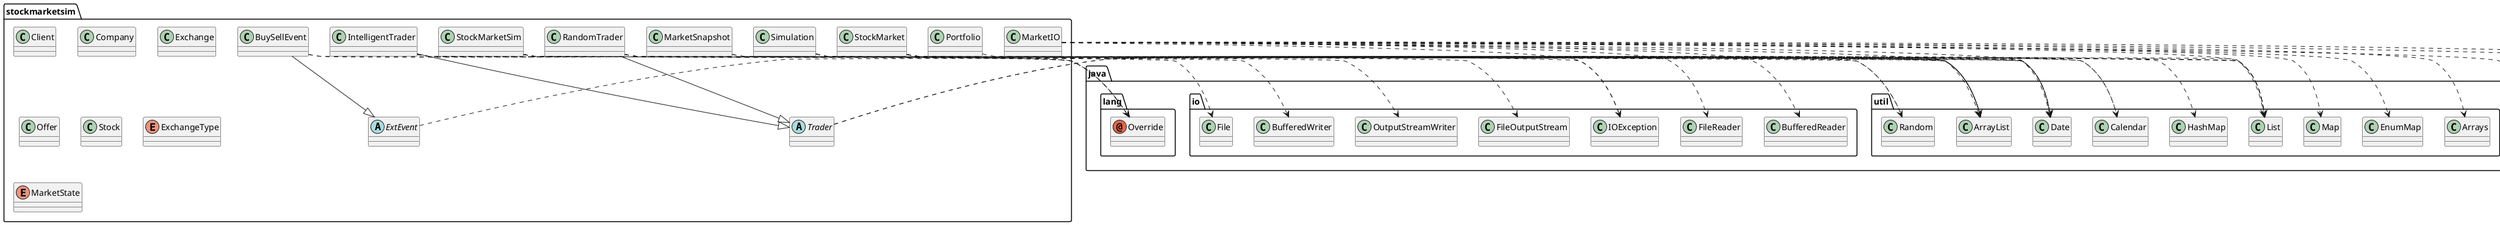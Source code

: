 @startuml
abstract class stockmarketsim.ExtEvent
abstract class stockmarketsim.Trader
annotation java.lang.Override
class java.io.BufferedReader
class java.io.BufferedWriter
class java.io.File
class java.io.FileOutputStream
class java.io.FileReader
class java.io.IOException
class java.io.OutputStreamWriter
class java.text.DateFormat
class java.text.ParseException
class java.text.SimpleDateFormat
class java.util.ArrayList
class java.util.Arrays
class java.util.Calendar
class java.util.Date
class java.util.EnumMap
class java.util.HashMap
class java.util.List
class java.util.Map
class java.util.Random
class stockmarketsim.BuySellEvent
class stockmarketsim.Client
class stockmarketsim.Company
class stockmarketsim.Exchange
class stockmarketsim.IntelligentTrader
class stockmarketsim.MarketIO
class stockmarketsim.MarketSnapshot
class stockmarketsim.Offer
class stockmarketsim.Portfolio
class stockmarketsim.RandomTrader
class stockmarketsim.Simulation
class stockmarketsim.Stock
class stockmarketsim.StockMarket
class stockmarketsim.StockMarketSim
enum stockmarketsim.ExchangeType
enum stockmarketsim.MarketState
stockmarketsim.ExtEvent ..> java.util.Date
stockmarketsim.Trader ..> java.util.ArrayList
stockmarketsim.Trader ..> java.util.List
stockmarketsim.BuySellEvent --|> stockmarketsim.ExtEvent
stockmarketsim.BuySellEvent ..> java.lang.Override
stockmarketsim.BuySellEvent ..> java.util.Date
stockmarketsim.IntelligentTrader --|> stockmarketsim.Trader
stockmarketsim.IntelligentTrader ..> java.lang.Override
stockmarketsim.IntelligentTrader ..> java.util.ArrayList
stockmarketsim.IntelligentTrader ..> java.util.Random
stockmarketsim.MarketIO ..> java.io.BufferedReader
stockmarketsim.MarketIO ..> java.io.FileReader
stockmarketsim.MarketIO ..> java.io.IOException
stockmarketsim.MarketIO ..> java.text.DateFormat
stockmarketsim.MarketIO ..> java.text.ParseException
stockmarketsim.MarketIO ..> java.text.SimpleDateFormat
stockmarketsim.MarketIO ..> java.util.ArrayList
stockmarketsim.MarketIO ..> java.util.Arrays
stockmarketsim.MarketIO ..> java.util.Date
stockmarketsim.MarketIO ..> java.util.EnumMap
stockmarketsim.MarketIO ..> java.util.List
stockmarketsim.MarketIO ..> java.util.Map
stockmarketsim.MarketSnapshot ..> java.util.ArrayList
stockmarketsim.MarketSnapshot ..> java.util.Date
stockmarketsim.Portfolio ..> java.util.List
stockmarketsim.RandomTrader --|> stockmarketsim.Trader
stockmarketsim.RandomTrader ..> java.lang.Override
stockmarketsim.RandomTrader ..> java.util.ArrayList
stockmarketsim.RandomTrader ..> java.util.List
stockmarketsim.RandomTrader ..> java.util.Random
stockmarketsim.Simulation ..> java.util.ArrayList
stockmarketsim.Simulation ..> java.util.Calendar
stockmarketsim.Simulation ..> java.util.Date
stockmarketsim.StockMarket ..> java.util.ArrayList
stockmarketsim.StockMarket ..> java.util.Calendar
stockmarketsim.StockMarket ..> java.util.Date
stockmarketsim.StockMarket ..> java.util.HashMap
stockmarketsim.StockMarket ..> java.util.List
stockmarketsim.StockMarketSim ..> java.io.BufferedWriter
stockmarketsim.StockMarketSim ..> java.io.File
stockmarketsim.StockMarketSim ..> java.io.FileOutputStream
stockmarketsim.StockMarketSim ..> java.io.IOException
stockmarketsim.StockMarketSim ..> java.io.OutputStreamWriter
@enduml